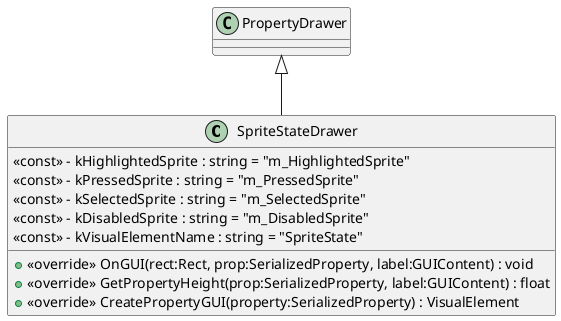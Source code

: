 @startuml
class SpriteStateDrawer {
    <<const>> - kHighlightedSprite : string = "m_HighlightedSprite"
    <<const>> - kPressedSprite : string = "m_PressedSprite"
    <<const>> - kSelectedSprite : string = "m_SelectedSprite"
    <<const>> - kDisabledSprite : string = "m_DisabledSprite"
    <<const>> - kVisualElementName : string = "SpriteState"
    + <<override>> OnGUI(rect:Rect, prop:SerializedProperty, label:GUIContent) : void
    + <<override>> GetPropertyHeight(prop:SerializedProperty, label:GUIContent) : float
    + <<override>> CreatePropertyGUI(property:SerializedProperty) : VisualElement
}
PropertyDrawer <|-- SpriteStateDrawer
@enduml

